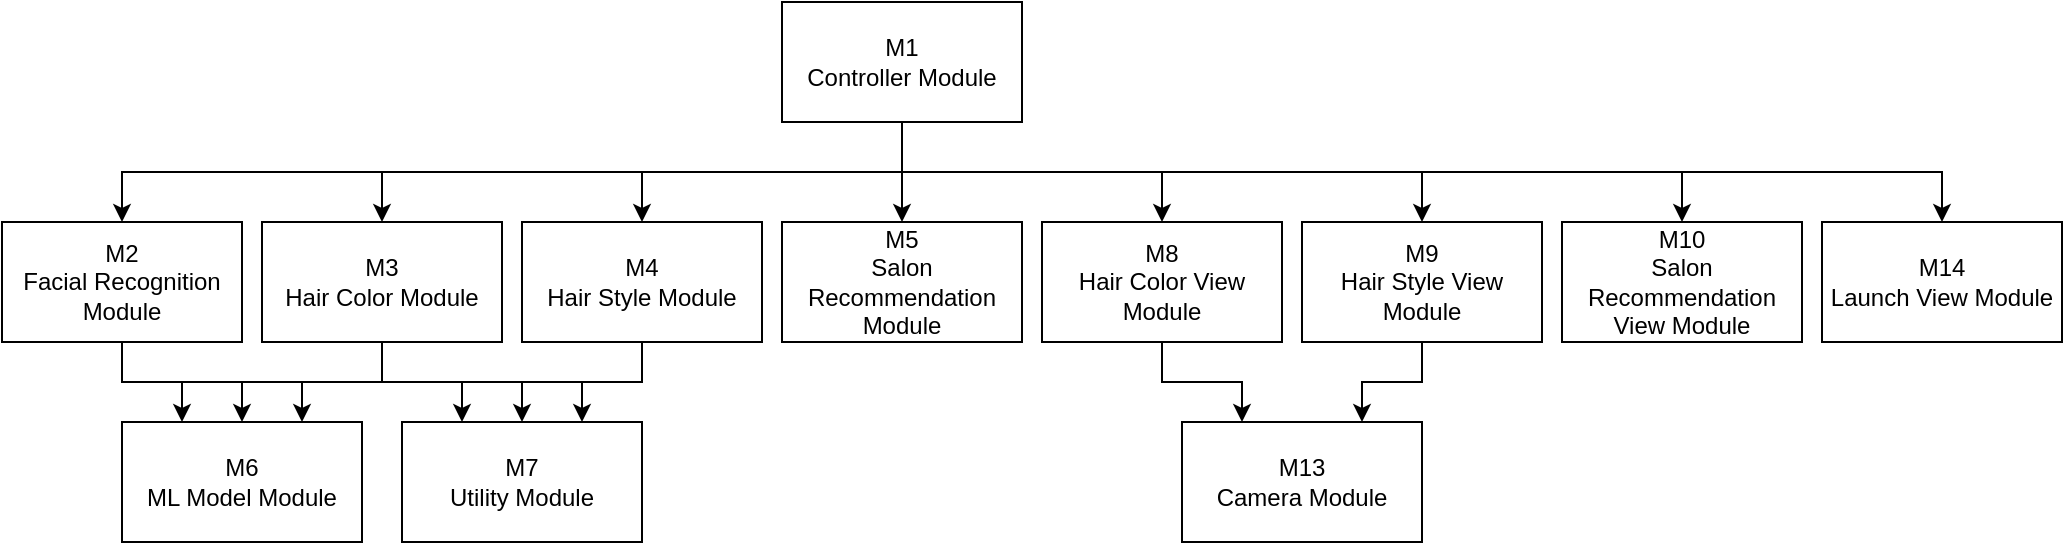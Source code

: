 <mxfile version="13.7.9" type="device"><diagram id="4qucoYg9lHce2s7vGH_n" name="Page-1"><mxGraphModel dx="1106" dy="751" grid="1" gridSize="10" guides="1" tooltips="1" connect="1" arrows="1" fold="1" page="1" pageScale="1" pageWidth="850" pageHeight="1100" math="0" shadow="0"><root><mxCell id="0"/><mxCell id="1" parent="0"/><mxCell id="RMx2F4RGwh9uQ7sl5CRt-6" style="edgeStyle=orthogonalEdgeStyle;rounded=0;orthogonalLoop=1;jettySize=auto;html=1;exitX=0.5;exitY=1;exitDx=0;exitDy=0;entryX=0.5;entryY=0;entryDx=0;entryDy=0;" parent="1" source="RMx2F4RGwh9uQ7sl5CRt-1" target="RMx2F4RGwh9uQ7sl5CRt-2" edge="1"><mxGeometry relative="1" as="geometry"/></mxCell><mxCell id="RMx2F4RGwh9uQ7sl5CRt-7" style="edgeStyle=orthogonalEdgeStyle;rounded=0;orthogonalLoop=1;jettySize=auto;html=1;exitX=0.5;exitY=1;exitDx=0;exitDy=0;" parent="1" source="RMx2F4RGwh9uQ7sl5CRt-1" target="RMx2F4RGwh9uQ7sl5CRt-4" edge="1"><mxGeometry relative="1" as="geometry"/></mxCell><mxCell id="RMx2F4RGwh9uQ7sl5CRt-8" style="edgeStyle=orthogonalEdgeStyle;rounded=0;orthogonalLoop=1;jettySize=auto;html=1;exitX=0.5;exitY=1;exitDx=0;exitDy=0;entryX=0.5;entryY=0;entryDx=0;entryDy=0;" parent="1" source="RMx2F4RGwh9uQ7sl5CRt-1" target="RMx2F4RGwh9uQ7sl5CRt-3" edge="1"><mxGeometry relative="1" as="geometry"/></mxCell><mxCell id="RMx2F4RGwh9uQ7sl5CRt-9" style="edgeStyle=orthogonalEdgeStyle;rounded=0;orthogonalLoop=1;jettySize=auto;html=1;exitX=0.5;exitY=1;exitDx=0;exitDy=0;entryX=0.5;entryY=0;entryDx=0;entryDy=0;" parent="1" source="RMx2F4RGwh9uQ7sl5CRt-1" target="RMx2F4RGwh9uQ7sl5CRt-5" edge="1"><mxGeometry relative="1" as="geometry"/></mxCell><mxCell id="RMx2F4RGwh9uQ7sl5CRt-22" style="edgeStyle=orthogonalEdgeStyle;rounded=0;orthogonalLoop=1;jettySize=auto;html=1;exitX=0.5;exitY=1;exitDx=0;exitDy=0;entryX=0.5;entryY=0;entryDx=0;entryDy=0;" parent="1" source="RMx2F4RGwh9uQ7sl5CRt-1" target="RMx2F4RGwh9uQ7sl5CRt-20" edge="1"><mxGeometry relative="1" as="geometry"/></mxCell><mxCell id="RMx2F4RGwh9uQ7sl5CRt-23" style="edgeStyle=orthogonalEdgeStyle;rounded=0;orthogonalLoop=1;jettySize=auto;html=1;exitX=0.5;exitY=1;exitDx=0;exitDy=0;entryX=0.5;entryY=0;entryDx=0;entryDy=0;" parent="1" source="RMx2F4RGwh9uQ7sl5CRt-1" target="RMx2F4RGwh9uQ7sl5CRt-19" edge="1"><mxGeometry relative="1" as="geometry"/></mxCell><mxCell id="RMx2F4RGwh9uQ7sl5CRt-24" style="edgeStyle=orthogonalEdgeStyle;rounded=0;orthogonalLoop=1;jettySize=auto;html=1;exitX=0.5;exitY=1;exitDx=0;exitDy=0;entryX=0.5;entryY=0;entryDx=0;entryDy=0;" parent="1" source="RMx2F4RGwh9uQ7sl5CRt-1" target="RMx2F4RGwh9uQ7sl5CRt-21" edge="1"><mxGeometry relative="1" as="geometry"/></mxCell><mxCell id="HOC4M1OFupVYQg2soaKt-2" style="edgeStyle=orthogonalEdgeStyle;rounded=0;orthogonalLoop=1;jettySize=auto;html=1;exitX=0.5;exitY=1;exitDx=0;exitDy=0;entryX=0.5;entryY=0;entryDx=0;entryDy=0;" edge="1" parent="1" source="RMx2F4RGwh9uQ7sl5CRt-1" target="HOC4M1OFupVYQg2soaKt-1"><mxGeometry relative="1" as="geometry"/></mxCell><mxCell id="RMx2F4RGwh9uQ7sl5CRt-1" value="M1&lt;br&gt;Controller Module" style="rounded=0;whiteSpace=wrap;html=1;" parent="1" vertex="1"><mxGeometry x="400" y="40" width="120" height="60" as="geometry"/></mxCell><mxCell id="RMx2F4RGwh9uQ7sl5CRt-12" style="edgeStyle=orthogonalEdgeStyle;rounded=0;orthogonalLoop=1;jettySize=auto;html=1;exitX=0.5;exitY=1;exitDx=0;exitDy=0;entryX=0.25;entryY=0;entryDx=0;entryDy=0;" parent="1" source="RMx2F4RGwh9uQ7sl5CRt-2" target="RMx2F4RGwh9uQ7sl5CRt-10" edge="1"><mxGeometry relative="1" as="geometry"/></mxCell><mxCell id="RMx2F4RGwh9uQ7sl5CRt-17" style="edgeStyle=orthogonalEdgeStyle;rounded=0;orthogonalLoop=1;jettySize=auto;html=1;exitX=0.5;exitY=1;exitDx=0;exitDy=0;entryX=0.25;entryY=0;entryDx=0;entryDy=0;" parent="1" source="RMx2F4RGwh9uQ7sl5CRt-2" target="RMx2F4RGwh9uQ7sl5CRt-11" edge="1"><mxGeometry relative="1" as="geometry"/></mxCell><mxCell id="RMx2F4RGwh9uQ7sl5CRt-2" value="M2&lt;br&gt;Facial Recognition Module" style="rounded=0;whiteSpace=wrap;html=1;" parent="1" vertex="1"><mxGeometry x="10" y="150" width="120" height="60" as="geometry"/></mxCell><mxCell id="RMx2F4RGwh9uQ7sl5CRt-14" style="edgeStyle=orthogonalEdgeStyle;rounded=0;orthogonalLoop=1;jettySize=auto;html=1;exitX=0.5;exitY=1;exitDx=0;exitDy=0;entryX=0.75;entryY=0;entryDx=0;entryDy=0;" parent="1" source="RMx2F4RGwh9uQ7sl5CRt-3" target="RMx2F4RGwh9uQ7sl5CRt-10" edge="1"><mxGeometry relative="1" as="geometry"/></mxCell><mxCell id="RMx2F4RGwh9uQ7sl5CRt-15" style="edgeStyle=orthogonalEdgeStyle;rounded=0;orthogonalLoop=1;jettySize=auto;html=1;exitX=0.5;exitY=1;exitDx=0;exitDy=0;entryX=0.75;entryY=0;entryDx=0;entryDy=0;" parent="1" source="RMx2F4RGwh9uQ7sl5CRt-3" target="RMx2F4RGwh9uQ7sl5CRt-11" edge="1"><mxGeometry relative="1" as="geometry"/></mxCell><mxCell id="RMx2F4RGwh9uQ7sl5CRt-3" value="M4&lt;br&gt;Hair Style Module" style="rounded=0;whiteSpace=wrap;html=1;" parent="1" vertex="1"><mxGeometry x="270" y="150" width="120" height="60" as="geometry"/></mxCell><mxCell id="RMx2F4RGwh9uQ7sl5CRt-13" style="edgeStyle=orthogonalEdgeStyle;rounded=0;orthogonalLoop=1;jettySize=auto;html=1;exitX=0.5;exitY=1;exitDx=0;exitDy=0;entryX=0.5;entryY=0;entryDx=0;entryDy=0;" parent="1" source="RMx2F4RGwh9uQ7sl5CRt-4" target="RMx2F4RGwh9uQ7sl5CRt-10" edge="1"><mxGeometry relative="1" as="geometry"/></mxCell><mxCell id="RMx2F4RGwh9uQ7sl5CRt-16" style="edgeStyle=orthogonalEdgeStyle;rounded=0;orthogonalLoop=1;jettySize=auto;html=1;exitX=0.5;exitY=1;exitDx=0;exitDy=0;entryX=0.5;entryY=0;entryDx=0;entryDy=0;" parent="1" source="RMx2F4RGwh9uQ7sl5CRt-4" target="RMx2F4RGwh9uQ7sl5CRt-11" edge="1"><mxGeometry relative="1" as="geometry"/></mxCell><mxCell id="RMx2F4RGwh9uQ7sl5CRt-4" value="M3&lt;br&gt;Hair Color Module" style="rounded=0;whiteSpace=wrap;html=1;" parent="1" vertex="1"><mxGeometry x="140" y="150" width="120" height="60" as="geometry"/></mxCell><mxCell id="RMx2F4RGwh9uQ7sl5CRt-5" value="M5&lt;br&gt;Salon Recommendation Module" style="rounded=0;whiteSpace=wrap;html=1;" parent="1" vertex="1"><mxGeometry x="400" y="150" width="120" height="60" as="geometry"/></mxCell><mxCell id="RMx2F4RGwh9uQ7sl5CRt-10" value="M6&lt;br&gt;ML Model Module" style="rounded=0;whiteSpace=wrap;html=1;" parent="1" vertex="1"><mxGeometry x="70" y="250" width="120" height="60" as="geometry"/></mxCell><mxCell id="RMx2F4RGwh9uQ7sl5CRt-11" value="M7&lt;br&gt;Utility Module" style="rounded=0;whiteSpace=wrap;html=1;" parent="1" vertex="1"><mxGeometry x="210" y="250" width="120" height="60" as="geometry"/></mxCell><mxCell id="RMx2F4RGwh9uQ7sl5CRt-27" style="edgeStyle=orthogonalEdgeStyle;rounded=0;orthogonalLoop=1;jettySize=auto;html=1;exitX=0.5;exitY=1;exitDx=0;exitDy=0;entryX=0.75;entryY=0;entryDx=0;entryDy=0;" parent="1" source="RMx2F4RGwh9uQ7sl5CRt-19" target="RMx2F4RGwh9uQ7sl5CRt-25" edge="1"><mxGeometry relative="1" as="geometry"/></mxCell><mxCell id="RMx2F4RGwh9uQ7sl5CRt-19" value="M9&lt;br&gt;Hair Style View Module" style="rounded=0;whiteSpace=wrap;html=1;" parent="1" vertex="1"><mxGeometry x="660" y="150" width="120" height="60" as="geometry"/></mxCell><mxCell id="RMx2F4RGwh9uQ7sl5CRt-26" style="edgeStyle=orthogonalEdgeStyle;rounded=0;orthogonalLoop=1;jettySize=auto;html=1;exitX=0.5;exitY=1;exitDx=0;exitDy=0;entryX=0.25;entryY=0;entryDx=0;entryDy=0;" parent="1" source="RMx2F4RGwh9uQ7sl5CRt-20" target="RMx2F4RGwh9uQ7sl5CRt-25" edge="1"><mxGeometry relative="1" as="geometry"/></mxCell><mxCell id="RMx2F4RGwh9uQ7sl5CRt-20" value="M8&lt;br&gt;Hair Color View Module" style="rounded=0;whiteSpace=wrap;html=1;" parent="1" vertex="1"><mxGeometry x="530" y="150" width="120" height="60" as="geometry"/></mxCell><mxCell id="RMx2F4RGwh9uQ7sl5CRt-21" value="M10&lt;br&gt;Salon Recommendation View Module" style="rounded=0;whiteSpace=wrap;html=1;" parent="1" vertex="1"><mxGeometry x="790" y="150" width="120" height="60" as="geometry"/></mxCell><mxCell id="RMx2F4RGwh9uQ7sl5CRt-25" value="M13&lt;br&gt;Camera Module" style="rounded=0;whiteSpace=wrap;html=1;" parent="1" vertex="1"><mxGeometry x="600" y="250" width="120" height="60" as="geometry"/></mxCell><mxCell id="HOC4M1OFupVYQg2soaKt-1" value="M14&lt;br&gt;Launch View Module" style="rounded=0;whiteSpace=wrap;html=1;" vertex="1" parent="1"><mxGeometry x="920" y="150" width="120" height="60" as="geometry"/></mxCell></root></mxGraphModel></diagram></mxfile>